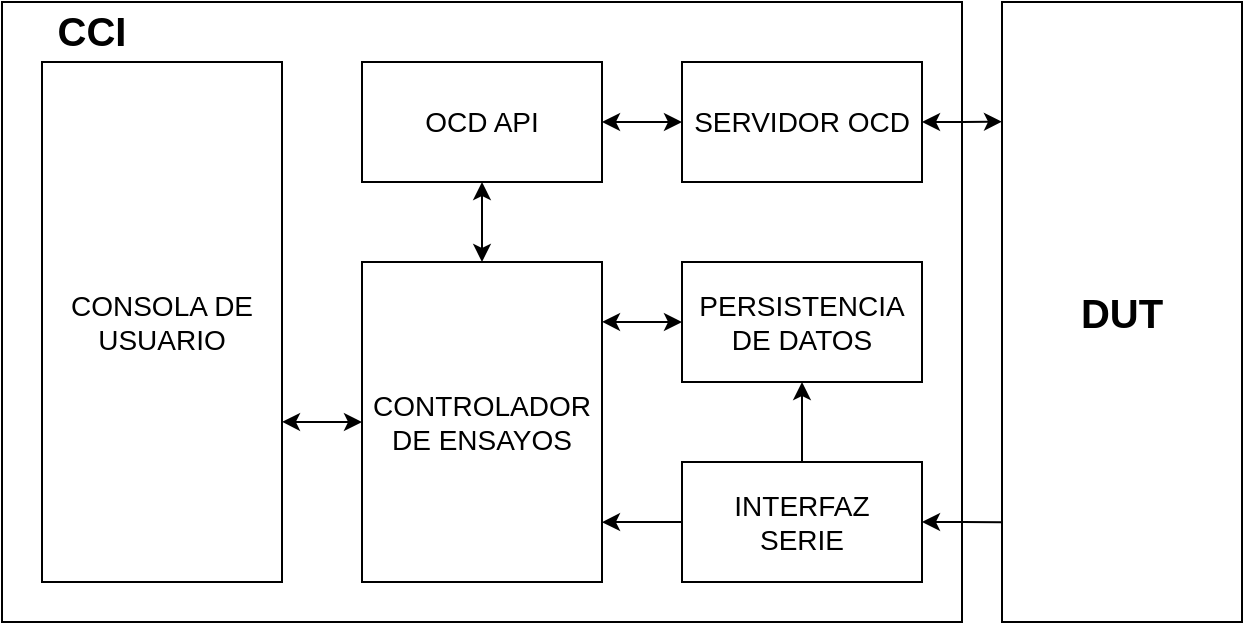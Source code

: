 <mxfile version="14.6.13" type="device"><diagram id="LTOqw3dWCtmSvLN9IDiB" name="Page-1"><mxGraphModel dx="818" dy="504" grid="1" gridSize="10" guides="1" tooltips="1" connect="1" arrows="1" fold="1" page="1" pageScale="1" pageWidth="850" pageHeight="1100" math="0" shadow="0"><root><mxCell id="0"/><mxCell id="1" parent="0"/><mxCell id="m5jHLclThVuuWXLKmjRh-35" value="" style="rounded=0;whiteSpace=wrap;html=1;" parent="1" vertex="1"><mxGeometry x="60" y="130" width="480" height="310" as="geometry"/></mxCell><mxCell id="m5jHLclThVuuWXLKmjRh-21" style="edgeStyle=orthogonalEdgeStyle;rounded=0;orthogonalLoop=1;jettySize=auto;html=1;exitX=0.5;exitY=0;exitDx=0;exitDy=0;entryX=0.5;entryY=1;entryDx=0;entryDy=0;startArrow=classic;startFill=1;" parent="1" source="m5jHLclThVuuWXLKmjRh-2" target="m5jHLclThVuuWXLKmjRh-6" edge="1"><mxGeometry relative="1" as="geometry"/></mxCell><mxCell id="m5jHLclThVuuWXLKmjRh-34" style="edgeStyle=orthogonalEdgeStyle;rounded=0;orthogonalLoop=1;jettySize=auto;html=1;exitX=0;exitY=0.5;exitDx=0;exitDy=0;entryX=1;entryY=0.692;entryDx=0;entryDy=0;entryPerimeter=0;startArrow=classic;startFill=1;endArrow=classic;endFill=1;" parent="1" source="m5jHLclThVuuWXLKmjRh-2" target="m5jHLclThVuuWXLKmjRh-29" edge="1"><mxGeometry relative="1" as="geometry"/></mxCell><mxCell id="m5jHLclThVuuWXLKmjRh-2" value="CONTROLADOR DE ENSAYOS" style="rounded=0;whiteSpace=wrap;html=1;fontSize=14;" parent="1" vertex="1"><mxGeometry x="240" y="260" width="120" height="160" as="geometry"/></mxCell><mxCell id="m5jHLclThVuuWXLKmjRh-39" style="edgeStyle=orthogonalEdgeStyle;rounded=0;orthogonalLoop=1;jettySize=auto;html=1;exitX=1;exitY=0.5;exitDx=0;exitDy=0;entryX=0;entryY=0.193;entryDx=0;entryDy=0;entryPerimeter=0;fontSize=20;startArrow=classic;startFill=1;endArrow=classic;endFill=1;" parent="1" source="m5jHLclThVuuWXLKmjRh-3" target="m5jHLclThVuuWXLKmjRh-4" edge="1"><mxGeometry relative="1" as="geometry"/></mxCell><mxCell id="m5jHLclThVuuWXLKmjRh-3" value="SERVIDOR OCD" style="rounded=0;whiteSpace=wrap;html=1;fontSize=14;" parent="1" vertex="1"><mxGeometry x="400" y="160" width="120" height="60" as="geometry"/></mxCell><mxCell id="m5jHLclThVuuWXLKmjRh-4" value="DUT" style="rounded=0;whiteSpace=wrap;html=1;fontSize=20;fontStyle=1" parent="1" vertex="1"><mxGeometry x="560" y="130" width="120" height="310" as="geometry"/></mxCell><mxCell id="m5jHLclThVuuWXLKmjRh-32" style="edgeStyle=orthogonalEdgeStyle;rounded=0;orthogonalLoop=1;jettySize=auto;html=1;exitX=0;exitY=0.5;exitDx=0;exitDy=0;entryX=1;entryY=0.187;entryDx=0;entryDy=0;entryPerimeter=0;startArrow=classic;startFill=1;endArrow=classic;endFill=1;" parent="1" source="m5jHLclThVuuWXLKmjRh-5" target="m5jHLclThVuuWXLKmjRh-2" edge="1"><mxGeometry relative="1" as="geometry"/></mxCell><mxCell id="m5jHLclThVuuWXLKmjRh-5" value="PERSISTENCIA DE DATOS" style="rounded=0;whiteSpace=wrap;html=1;fontSize=14;" parent="1" vertex="1"><mxGeometry x="400" y="260" width="120" height="60" as="geometry"/></mxCell><mxCell id="m5jHLclThVuuWXLKmjRh-25" style="edgeStyle=orthogonalEdgeStyle;rounded=0;orthogonalLoop=1;jettySize=auto;html=1;exitX=1;exitY=0.5;exitDx=0;exitDy=0;entryX=0;entryY=0.5;entryDx=0;entryDy=0;startArrow=classic;startFill=1;" parent="1" source="m5jHLclThVuuWXLKmjRh-6" target="m5jHLclThVuuWXLKmjRh-3" edge="1"><mxGeometry relative="1" as="geometry"/></mxCell><mxCell id="m5jHLclThVuuWXLKmjRh-6" value="OCD API" style="rounded=0;whiteSpace=wrap;html=1;fontSize=14;" parent="1" vertex="1"><mxGeometry x="240" y="160" width="120" height="60" as="geometry"/></mxCell><mxCell id="m5jHLclThVuuWXLKmjRh-23" style="edgeStyle=orthogonalEdgeStyle;rounded=0;orthogonalLoop=1;jettySize=auto;html=1;exitX=0.5;exitY=0;exitDx=0;exitDy=0;entryX=0.5;entryY=1;entryDx=0;entryDy=0;" parent="1" source="m5jHLclThVuuWXLKmjRh-7" target="m5jHLclThVuuWXLKmjRh-5" edge="1"><mxGeometry relative="1" as="geometry"/></mxCell><mxCell id="m5jHLclThVuuWXLKmjRh-28" style="edgeStyle=orthogonalEdgeStyle;rounded=0;orthogonalLoop=1;jettySize=auto;html=1;exitX=0;exitY=0.5;exitDx=0;exitDy=0;entryX=1;entryY=0.813;entryDx=0;entryDy=0;entryPerimeter=0;startArrow=none;startFill=0;" parent="1" source="m5jHLclThVuuWXLKmjRh-7" target="m5jHLclThVuuWXLKmjRh-2" edge="1"><mxGeometry relative="1" as="geometry"/></mxCell><mxCell id="m5jHLclThVuuWXLKmjRh-37" style="edgeStyle=orthogonalEdgeStyle;rounded=0;orthogonalLoop=1;jettySize=auto;html=1;exitX=1;exitY=0.5;exitDx=0;exitDy=0;entryX=0;entryY=0.839;entryDx=0;entryDy=0;entryPerimeter=0;fontSize=20;startArrow=classic;startFill=1;endArrow=none;endFill=0;" parent="1" source="m5jHLclThVuuWXLKmjRh-7" target="m5jHLclThVuuWXLKmjRh-4" edge="1"><mxGeometry relative="1" as="geometry"/></mxCell><mxCell id="m5jHLclThVuuWXLKmjRh-7" value="INTERFAZ&lt;br&gt;SERIE" style="rounded=0;whiteSpace=wrap;html=1;fontSize=14;" parent="1" vertex="1"><mxGeometry x="400" y="360" width="120" height="60" as="geometry"/></mxCell><mxCell id="m5jHLclThVuuWXLKmjRh-29" value="CONSOLA DE USUARIO" style="rounded=0;whiteSpace=wrap;html=1;fontSize=14;" parent="1" vertex="1"><mxGeometry x="80" y="160" width="120" height="260" as="geometry"/></mxCell><mxCell id="m5jHLclThVuuWXLKmjRh-36" value="&lt;font style=&quot;font-size: 20px;&quot;&gt;CCI&lt;/font&gt;" style="text;html=1;strokeColor=none;fillColor=none;align=center;verticalAlign=middle;whiteSpace=wrap;rounded=0;fontStyle=1;fontSize=20;" parent="1" vertex="1"><mxGeometry x="80" y="134" width="50" height="20" as="geometry"/></mxCell></root></mxGraphModel></diagram></mxfile>
